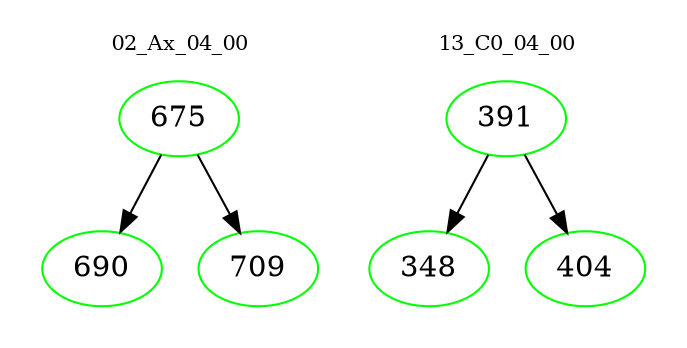 digraph{
subgraph cluster_0 {
color = white
label = "02_Ax_04_00";
fontsize=10;
T0_675 [label="675", color="green"]
T0_675 -> T0_690 [color="black"]
T0_690 [label="690", color="green"]
T0_675 -> T0_709 [color="black"]
T0_709 [label="709", color="green"]
}
subgraph cluster_1 {
color = white
label = "13_C0_04_00";
fontsize=10;
T1_391 [label="391", color="green"]
T1_391 -> T1_348 [color="black"]
T1_348 [label="348", color="green"]
T1_391 -> T1_404 [color="black"]
T1_404 [label="404", color="green"]
}
}
